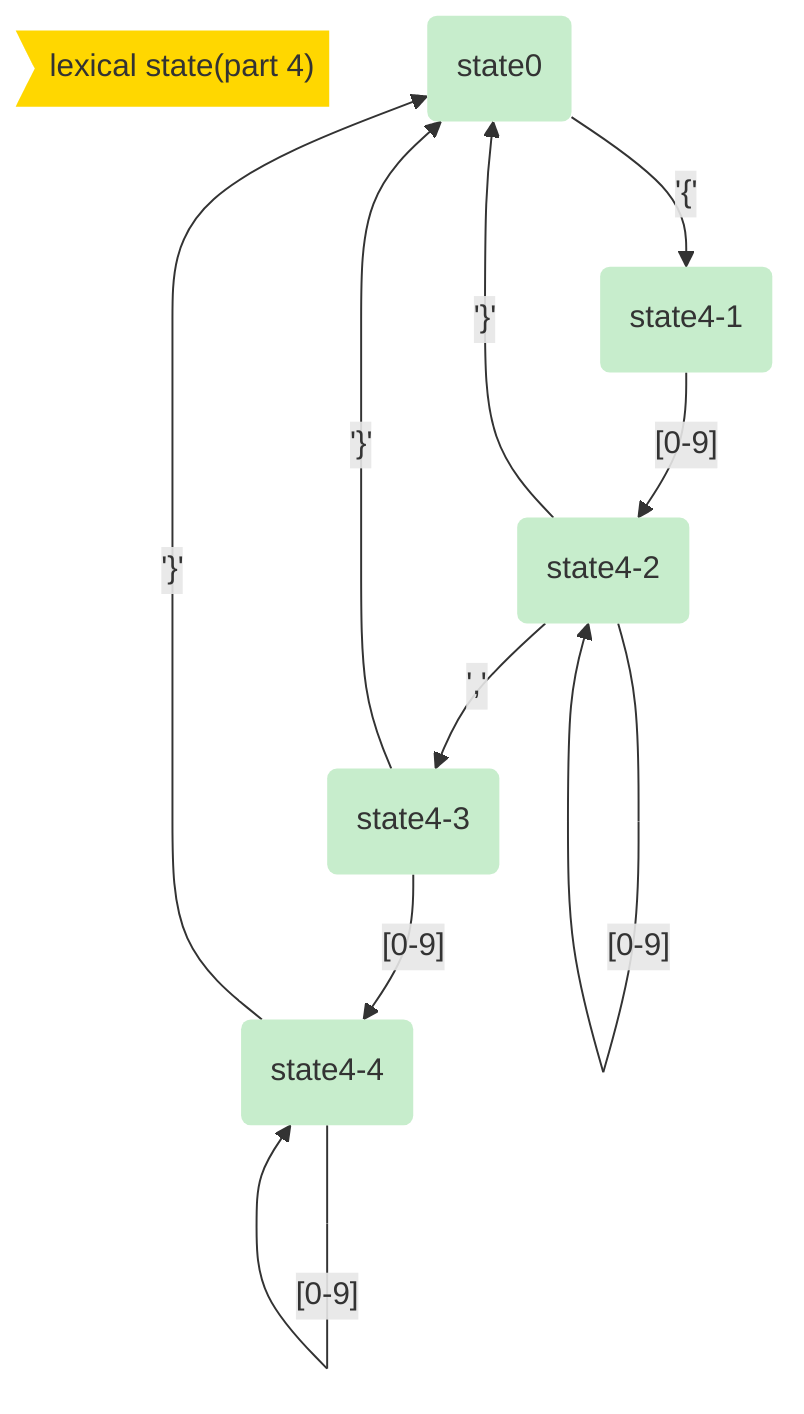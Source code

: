 flowchart
classDef default fill:#C7EDCC,stroke:#993399,stroke-width:0px,text-align:left;
classDef titlebarStyle fill:gold;
titlebar>"lexical state(part 4)"]
class titlebar titlebarStyle
state0(state0)
state4_1("state4-1")
state4_2("state4-2")
state4_3("state4-3")
state4_4("state4-4")
state0 -->|"'{'"| state4_1
state4_1 -->|"[0-9]"| state4_2
state4_2 -->|"[0-9]"| state4_2
state4_2 -->|"','"| state4_3
state4_2 -->|"'}'"| state0
state4_3 -->|"[0-9]"| state4_4
state4_4 -->|"[0-9]"| state4_4
state4_4 -->|"'}'"| state0
state4_3 -->|"'}'"| state0